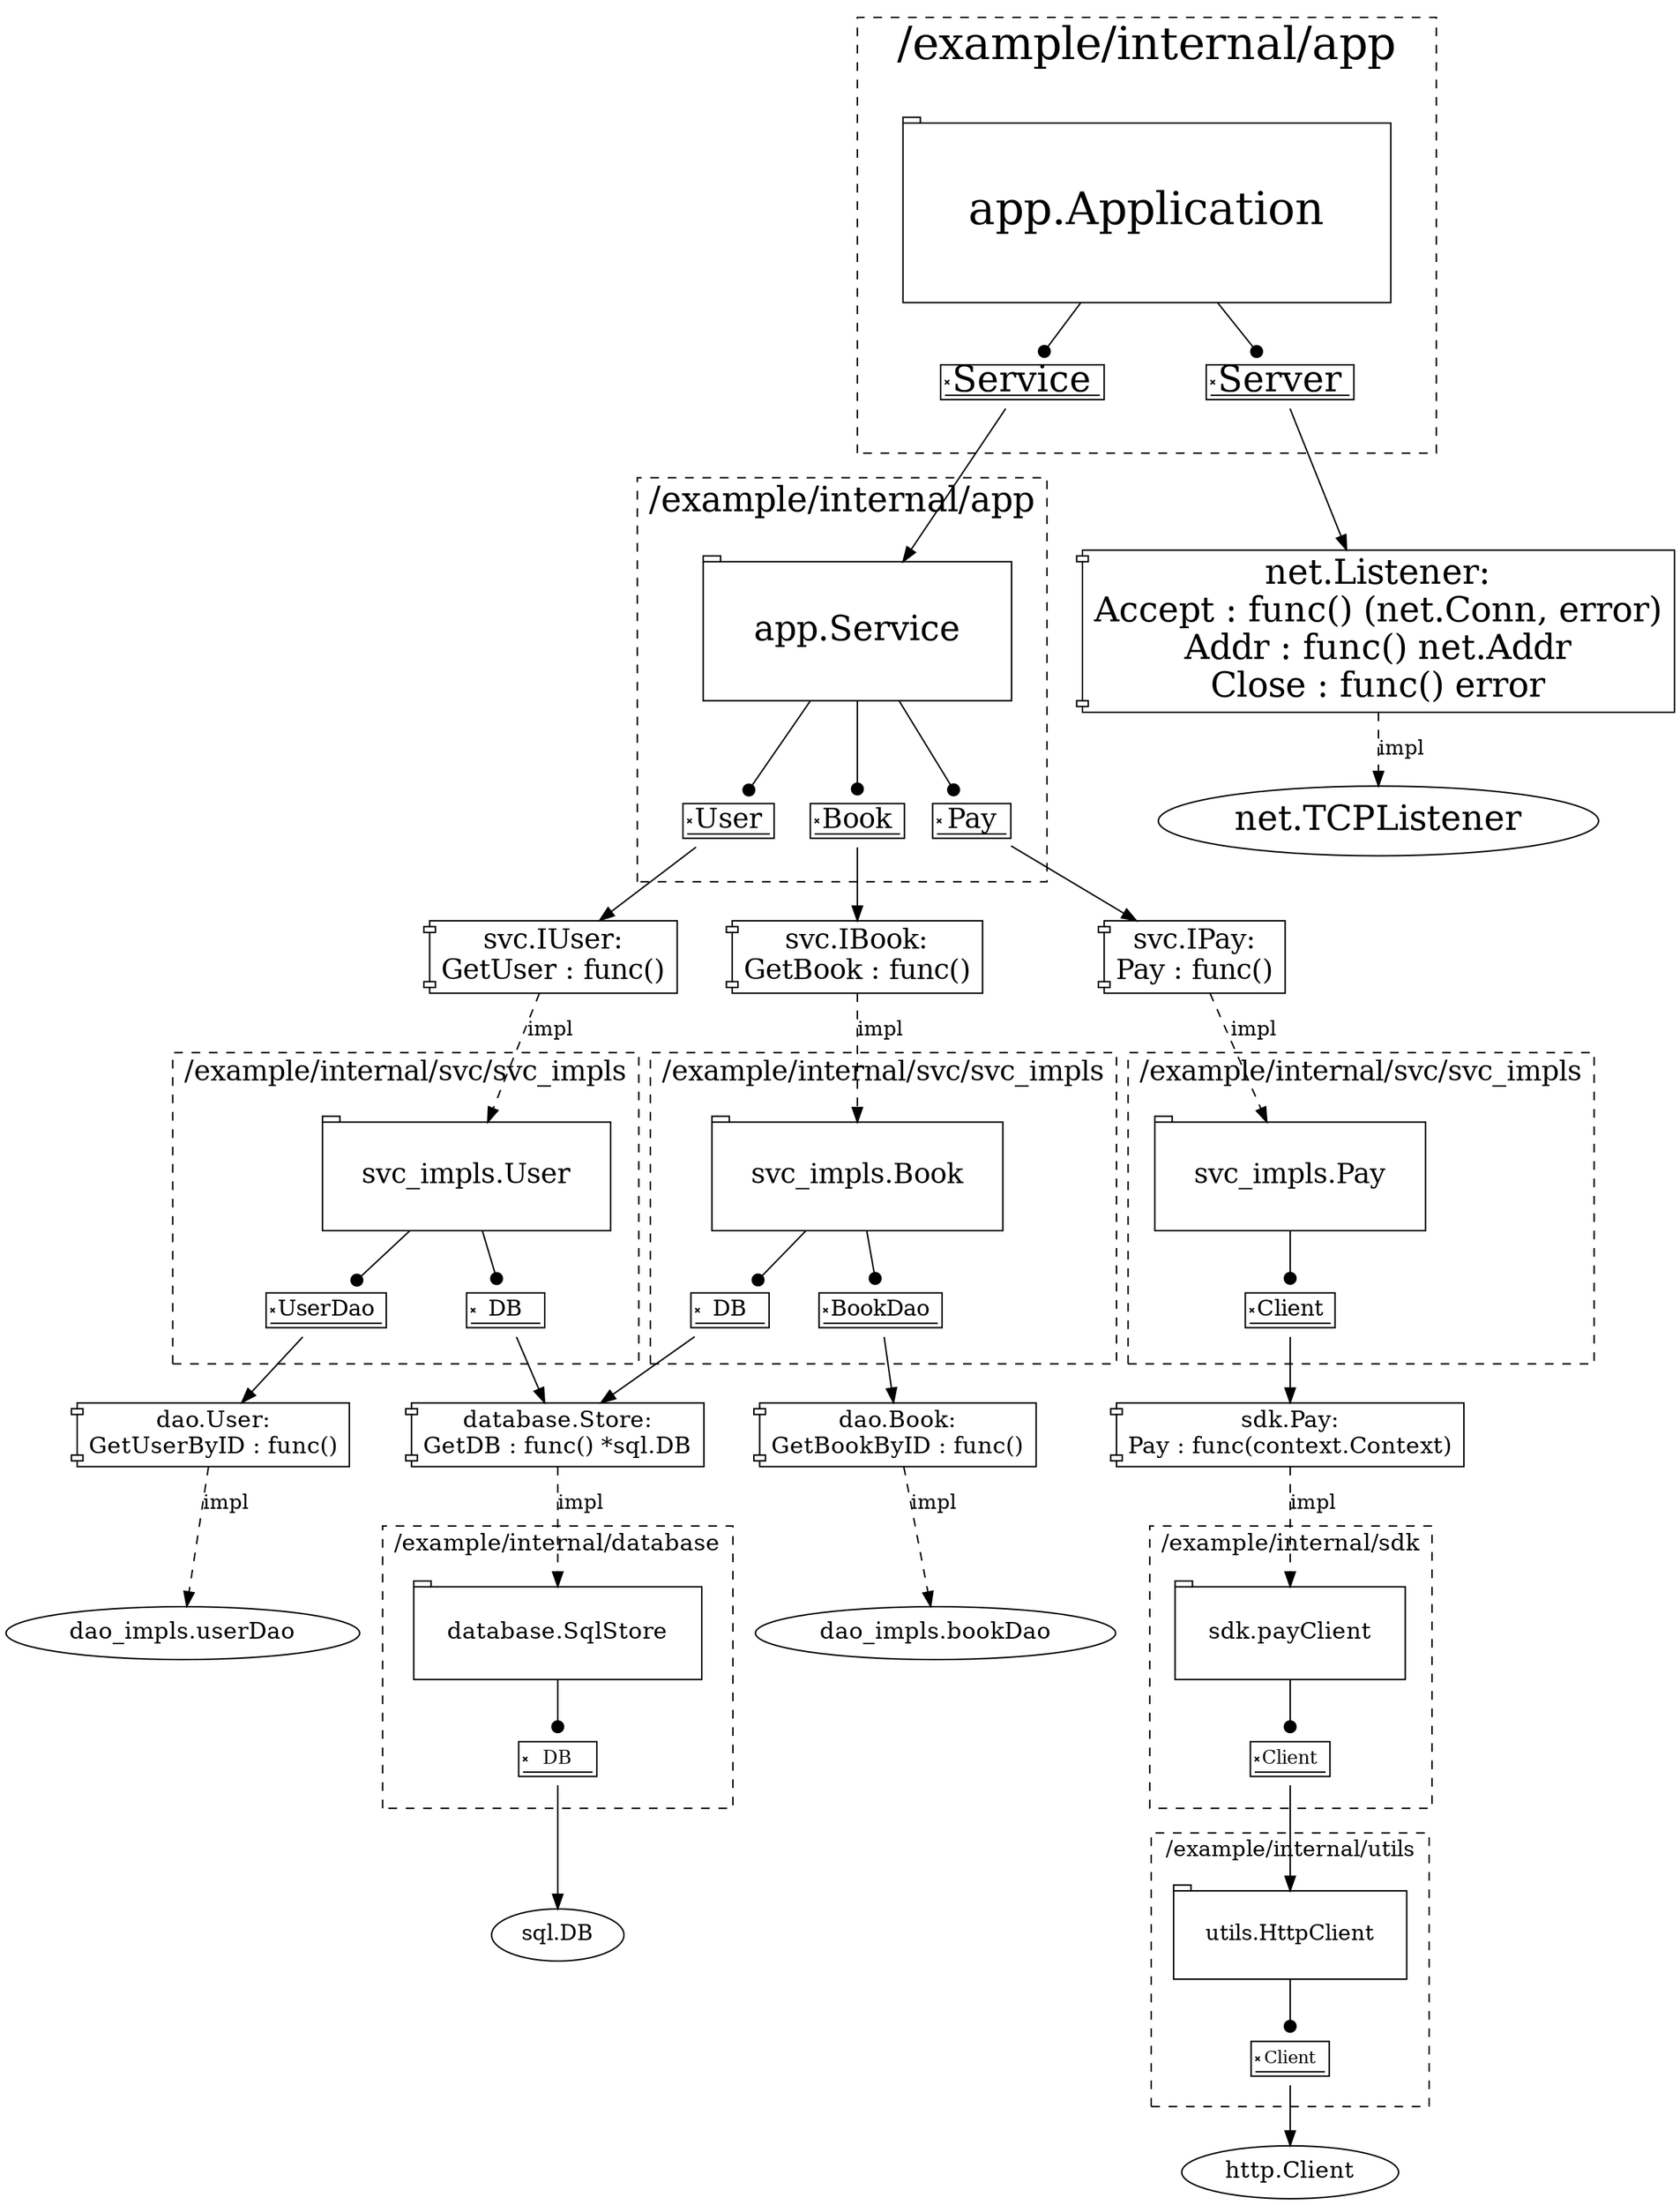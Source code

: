 digraph G {
	"app.Application"->"app.Application:Server"[ arrowhead=dot ];
	"app.Application:Server"->"net.Listener";
	"net.Listener"->"net.TCPListener"[ label=impl, style=dashed ];
	"app.Application"->"app.Application:Service"[ arrowhead=dot ];
	"app.Application:Service"->"app.Service";
	"app.Service"->"app.Service:User"[ arrowhead=dot ];
	"app.Service:User"->"svc.IUser";
	"svc.IUser"->"svc_impls.User"[ label=impl, style=dashed ];
	"svc_impls.User"->"svc_impls.User:UserDao"[ arrowhead=dot ];
	"svc_impls.User:UserDao"->"dao.User";
	"dao.User"->"dao_impls.userDao"[ label=impl, style=dashed ];
	"svc_impls.User"->"svc_impls.User:DB"[ arrowhead=dot ];
	"svc_impls.User:DB"->"database.Store";
	"database.Store"->"database.SqlStore"[ label=impl, style=dashed ];
	"database.SqlStore"->"database.SqlStore:DB"[ arrowhead=dot ];
	"database.SqlStore:DB"->"sql.DB";
	"app.Service"->"app.Service:Book"[ arrowhead=dot ];
	"app.Service:Book"->"svc.IBook";
	"svc.IBook"->"svc_impls.Book"[ label=impl, style=dashed ];
	"svc_impls.Book"->"svc_impls.Book:DB"[ arrowhead=dot ];
	"svc_impls.Book:DB"->"database.Store";
	"svc_impls.Book"->"svc_impls.Book:BookDao"[ arrowhead=dot ];
	"svc_impls.Book:BookDao"->"dao.Book";
	"dao.Book"->"dao_impls.bookDao"[ label=impl, style=dashed ];
	"app.Service"->"app.Service:Pay"[ arrowhead=dot ];
	"app.Service:Pay"->"svc.IPay";
	"svc.IPay"->"svc_impls.Pay"[ label=impl, style=dashed ];
	"svc_impls.Pay"->"svc_impls.Pay:Client"[ arrowhead=dot ];
	"svc_impls.Pay:Client"->"sdk.Pay";
	"sdk.Pay"->"sdk.payClient"[ label=impl, style=dashed ];
	"sdk.payClient"->"sdk.payClient:Client"[ arrowhead=dot ];
	"sdk.payClient:Client"->"utils.HttpClient";
	"utils.HttpClient"->"utils.HttpClient:Client"[ arrowhead=dot ];
	"utils.HttpClient:Client"->"http.Client";
	subgraph "cluster_app.Application" {
	fontsize=31;
	label="/example/internal/app";
	labelloc=t;
	margin=31;
	style=dashed;
	"app.Application" [ fontsize=31, margin=0.62, shape=tab ];
	"app.Application:Server" [ fontsize=24.8, label=Server, shape=signature ];
	"app.Application:Service" [ fontsize=24.8, label=Service, shape=signature ];

}
;
	subgraph "cluster_app.Service" {
	fontsize=24;
	label="/example/internal/app";
	labelloc=t;
	margin=24;
	style=dashed;
	"app.Service" [ fontsize=24, margin=0.48, shape=tab ];
	"app.Service:Book" [ fontsize=19.200000000000003, label=Book, shape=signature ];
	"app.Service:Pay" [ fontsize=19.200000000000003, label=Pay, shape=signature ];
	"app.Service:User" [ fontsize=19.200000000000003, label=User, shape=signature ];

}
;
	subgraph "cluster_dao_impls.bookDao" {
	fontsize=16;
	label="/example/internal/dao/dao_impls";
	labelloc=t;
	margin=16;
	style=dashed;

}
;
	subgraph "cluster_dao_impls.userDao" {
	fontsize=16;
	label="/example/internal/dao/dao_impls";
	labelloc=t;
	margin=16;
	style=dashed;

}
;
	subgraph "cluster_database.SqlStore" {
	fontsize=16;
	label="/example/internal/database";
	labelloc=t;
	margin=16;
	style=dashed;
	"database.SqlStore" [ fontsize=16, margin=0.32, shape=tab ];
	"database.SqlStore:DB" [ fontsize=12.8, label=DB, shape=signature ];

}
;
	subgraph "cluster_sdk.payClient" {
	fontsize=16;
	label="/example/internal/sdk";
	labelloc=t;
	margin=16;
	style=dashed;
	"sdk.payClient" [ fontsize=16, margin=0.32, shape=tab ];
	"sdk.payClient:Client" [ fontsize=12.8, label=Client, shape=signature ];

}
;
	subgraph "cluster_svc_impls.Book" {
	fontsize=19;
	label="/example/internal/svc/svc_impls";
	labelloc=t;
	margin=19;
	style=dashed;
	"svc_impls.Book" [ fontsize=19, margin=0.38, shape=tab ];
	"svc_impls.Book:BookDao" [ fontsize=15.200000000000001, label=BookDao, shape=signature ];
	"svc_impls.Book:DB" [ fontsize=15.200000000000001, label=DB, shape=signature ];

}
;
	subgraph "cluster_svc_impls.Pay" {
	fontsize=19;
	label="/example/internal/svc/svc_impls";
	labelloc=t;
	margin=19;
	style=dashed;
	"svc_impls.Pay" [ fontsize=19, margin=0.38, shape=tab ];
	"svc_impls.Pay:Client" [ fontsize=15.200000000000001, label=Client, shape=signature ];

}
;
	subgraph "cluster_svc_impls.User" {
	fontsize=19;
	label="/example/internal/svc/svc_impls";
	labelloc=t;
	margin=19;
	style=dashed;
	"svc_impls.User" [ fontsize=19, margin=0.38, shape=tab ];
	"svc_impls.User:DB" [ fontsize=15.200000000000001, label=DB, shape=signature ];
	"svc_impls.User:UserDao" [ fontsize=15.200000000000001, label=UserDao, shape=signature ];

}
;
	subgraph "cluster_utils.HttpClient" {
	fontsize=15;
	label="/example/internal/utils";
	labelloc=t;
	margin=15;
	style=dashed;
	"utils.HttpClient" [ fontsize=15, margin=0.3, shape=tab ];
	"utils.HttpClient:Client" [ fontsize=12, label=Client, shape=signature ];

}
;
	"dao.Book" [ fontsize=16, label="dao.Book:
GetBookByID : func()", shape=component ];
	"dao.User" [ fontsize=16, label="dao.User:
GetUserByID : func()", shape=component ];
	"dao_impls.bookDao" [ fontsize=16 ];
	"dao_impls.userDao" [ fontsize=16 ];
	"database.Store" [ fontsize=16, label="database.Store:
GetDB : func() *sql.DB", shape=component ];
	"http.Client" [ fontsize=16 ];
	"net.Listener" [ fontsize=24, label="net.Listener:
Accept : func() (net.Conn, error)
Addr : func() net.Addr
Close : func() error", shape=component ];
	"net.TCPListener" [ fontsize=24 ];
	"sdk.Pay" [ fontsize=16, label="sdk.Pay:
Pay : func(context.Context)", shape=component ];
	"sql.DB" [ fontsize=15 ];
	"svc.IBook" [ fontsize=19, label="svc.IBook:
GetBook : func()", shape=component ];
	"svc.IPay" [ fontsize=19, label="svc.IPay:
Pay : func()", shape=component ];
	"svc.IUser" [ fontsize=19, label="svc.IUser:
GetUser : func()", shape=component ];

}
